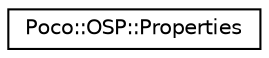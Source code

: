 digraph "Graphical Class Hierarchy"
{
 // LATEX_PDF_SIZE
  edge [fontname="Helvetica",fontsize="10",labelfontname="Helvetica",labelfontsize="10"];
  node [fontname="Helvetica",fontsize="10",shape=record];
  rankdir="LR";
  Node0 [label="Poco::OSP::Properties",height=0.2,width=0.4,color="black", fillcolor="white", style="filled",URL="$classPoco_1_1OSP_1_1Properties.html",tooltip=" "];
}
